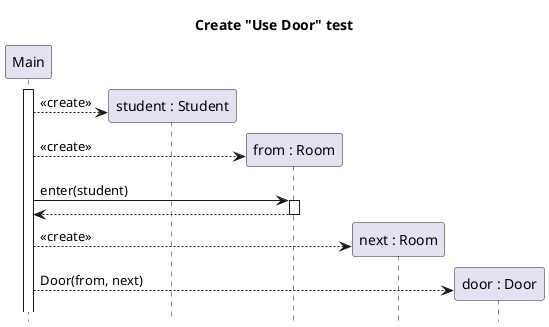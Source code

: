 @startuml student-entered-room-create
title Create "Use Door" test
hide footbox
participant "Main" as main
participant "student : Student" as student
participant "from : Room" as from
participant "next : Room" as next
participant "door : Door" as door

main++
create student
main --> student: <<create>>
create from
main --> from: <<create>>
main -> from ++ : enter(student)
return
create next
main --> next: <<create>>
create door
main --> door: Door(from, next)

@enduml